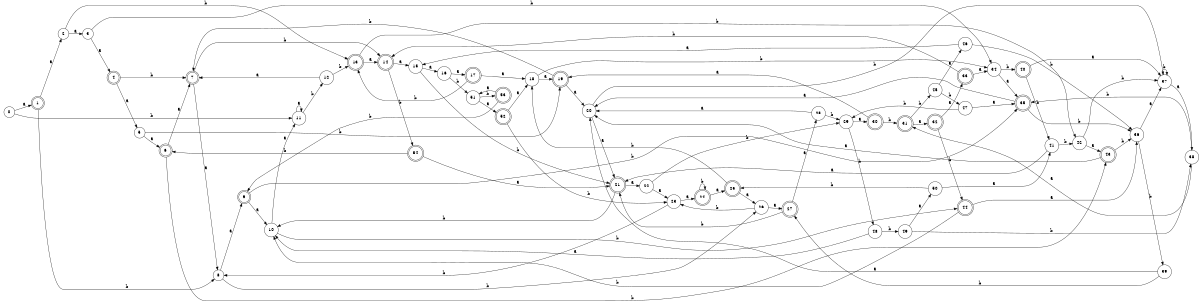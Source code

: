 digraph n44_6 {
__start0 [label="" shape="none"];

rankdir=LR;
size="8,5";

s0 [style="filled", color="black", fillcolor="white" shape="circle", label="0"];
s1 [style="rounded,filled", color="black", fillcolor="white" shape="doublecircle", label="1"];
s2 [style="filled", color="black", fillcolor="white" shape="circle", label="2"];
s3 [style="filled", color="black", fillcolor="white" shape="circle", label="3"];
s4 [style="rounded,filled", color="black", fillcolor="white" shape="doublecircle", label="4"];
s5 [style="filled", color="black", fillcolor="white" shape="circle", label="5"];
s6 [style="rounded,filled", color="black", fillcolor="white" shape="doublecircle", label="6"];
s7 [style="rounded,filled", color="black", fillcolor="white" shape="doublecircle", label="7"];
s8 [style="filled", color="black", fillcolor="white" shape="circle", label="8"];
s9 [style="rounded,filled", color="black", fillcolor="white" shape="doublecircle", label="9"];
s10 [style="filled", color="black", fillcolor="white" shape="circle", label="10"];
s11 [style="filled", color="black", fillcolor="white" shape="circle", label="11"];
s12 [style="filled", color="black", fillcolor="white" shape="circle", label="12"];
s13 [style="rounded,filled", color="black", fillcolor="white" shape="doublecircle", label="13"];
s14 [style="rounded,filled", color="black", fillcolor="white" shape="doublecircle", label="14"];
s15 [style="filled", color="black", fillcolor="white" shape="circle", label="15"];
s16 [style="filled", color="black", fillcolor="white" shape="circle", label="16"];
s17 [style="rounded,filled", color="black", fillcolor="white" shape="doublecircle", label="17"];
s18 [style="filled", color="black", fillcolor="white" shape="circle", label="18"];
s19 [style="rounded,filled", color="black", fillcolor="white" shape="doublecircle", label="19"];
s20 [style="filled", color="black", fillcolor="white" shape="circle", label="20"];
s21 [style="rounded,filled", color="black", fillcolor="white" shape="doublecircle", label="21"];
s22 [style="filled", color="black", fillcolor="white" shape="circle", label="22"];
s23 [style="filled", color="black", fillcolor="white" shape="circle", label="23"];
s24 [style="rounded,filled", color="black", fillcolor="white" shape="doublecircle", label="24"];
s25 [style="rounded,filled", color="black", fillcolor="white" shape="doublecircle", label="25"];
s26 [style="filled", color="black", fillcolor="white" shape="circle", label="26"];
s27 [style="rounded,filled", color="black", fillcolor="white" shape="doublecircle", label="27"];
s28 [style="filled", color="black", fillcolor="white" shape="circle", label="28"];
s29 [style="filled", color="black", fillcolor="white" shape="circle", label="29"];
s30 [style="rounded,filled", color="black", fillcolor="white" shape="doublecircle", label="30"];
s31 [style="rounded,filled", color="black", fillcolor="white" shape="doublecircle", label="31"];
s32 [style="rounded,filled", color="black", fillcolor="white" shape="doublecircle", label="32"];
s33 [style="rounded,filled", color="black", fillcolor="white" shape="doublecircle", label="33"];
s34 [style="filled", color="black", fillcolor="white" shape="circle", label="34"];
s35 [style="rounded,filled", color="black", fillcolor="white" shape="doublecircle", label="35"];
s36 [style="filled", color="black", fillcolor="white" shape="circle", label="36"];
s37 [style="filled", color="black", fillcolor="white" shape="circle", label="37"];
s38 [style="filled", color="black", fillcolor="white" shape="circle", label="38"];
s39 [style="filled", color="black", fillcolor="white" shape="circle", label="39"];
s40 [style="rounded,filled", color="black", fillcolor="white" shape="doublecircle", label="40"];
s41 [style="filled", color="black", fillcolor="white" shape="circle", label="41"];
s42 [style="filled", color="black", fillcolor="white" shape="circle", label="42"];
s43 [style="rounded,filled", color="black", fillcolor="white" shape="doublecircle", label="43"];
s44 [style="rounded,filled", color="black", fillcolor="white" shape="doublecircle", label="44"];
s45 [style="filled", color="black", fillcolor="white" shape="circle", label="45"];
s46 [style="filled", color="black", fillcolor="white" shape="circle", label="46"];
s47 [style="filled", color="black", fillcolor="white" shape="circle", label="47"];
s48 [style="filled", color="black", fillcolor="white" shape="circle", label="48"];
s49 [style="filled", color="black", fillcolor="white" shape="circle", label="49"];
s50 [style="filled", color="black", fillcolor="white" shape="circle", label="50"];
s51 [style="filled", color="black", fillcolor="white" shape="circle", label="51"];
s52 [style="rounded,filled", color="black", fillcolor="white" shape="doublecircle", label="52"];
s53 [style="rounded,filled", color="black", fillcolor="white" shape="doublecircle", label="53"];
s54 [style="rounded,filled", color="black", fillcolor="white" shape="doublecircle", label="54"];
s0 -> s1 [label="a"];
s0 -> s11 [label="b"];
s1 -> s2 [label="a"];
s1 -> s8 [label="b"];
s2 -> s3 [label="a"];
s2 -> s13 [label="b"];
s3 -> s4 [label="a"];
s3 -> s34 [label="b"];
s4 -> s5 [label="a"];
s4 -> s7 [label="b"];
s5 -> s6 [label="a"];
s5 -> s19 [label="b"];
s6 -> s7 [label="a"];
s6 -> s43 [label="b"];
s7 -> s8 [label="a"];
s7 -> s14 [label="b"];
s8 -> s9 [label="a"];
s8 -> s26 [label="b"];
s9 -> s10 [label="a"];
s9 -> s35 [label="b"];
s10 -> s11 [label="a"];
s10 -> s44 [label="b"];
s11 -> s11 [label="a"];
s11 -> s12 [label="b"];
s12 -> s7 [label="a"];
s12 -> s13 [label="b"];
s13 -> s14 [label="a"];
s13 -> s42 [label="b"];
s14 -> s15 [label="a"];
s14 -> s54 [label="b"];
s15 -> s16 [label="a"];
s15 -> s21 [label="b"];
s16 -> s17 [label="a"];
s16 -> s51 [label="b"];
s17 -> s18 [label="a"];
s17 -> s13 [label="b"];
s18 -> s19 [label="a"];
s18 -> s34 [label="b"];
s19 -> s20 [label="a"];
s19 -> s7 [label="b"];
s20 -> s21 [label="a"];
s20 -> s37 [label="b"];
s21 -> s22 [label="a"];
s21 -> s10 [label="b"];
s22 -> s23 [label="a"];
s22 -> s29 [label="b"];
s23 -> s24 [label="a"];
s23 -> s8 [label="b"];
s24 -> s25 [label="a"];
s24 -> s24 [label="b"];
s25 -> s26 [label="a"];
s25 -> s18 [label="b"];
s26 -> s27 [label="a"];
s26 -> s23 [label="b"];
s27 -> s28 [label="a"];
s27 -> s21 [label="b"];
s28 -> s20 [label="a"];
s28 -> s29 [label="b"];
s29 -> s30 [label="a"];
s29 -> s48 [label="b"];
s30 -> s19 [label="a"];
s30 -> s31 [label="b"];
s31 -> s32 [label="a"];
s31 -> s45 [label="b"];
s32 -> s33 [label="a"];
s32 -> s44 [label="b"];
s33 -> s34 [label="a"];
s33 -> s14 [label="b"];
s34 -> s35 [label="a"];
s34 -> s40 [label="b"];
s35 -> s20 [label="a"];
s35 -> s36 [label="b"];
s36 -> s37 [label="a"];
s36 -> s39 [label="b"];
s37 -> s38 [label="a"];
s37 -> s37 [label="b"];
s38 -> s31 [label="a"];
s38 -> s35 [label="b"];
s39 -> s20 [label="a"];
s39 -> s27 [label="b"];
s40 -> s37 [label="a"];
s40 -> s41 [label="b"];
s41 -> s21 [label="a"];
s41 -> s42 [label="b"];
s42 -> s43 [label="a"];
s42 -> s37 [label="b"];
s43 -> s20 [label="a"];
s43 -> s36 [label="b"];
s44 -> s36 [label="a"];
s44 -> s10 [label="b"];
s45 -> s46 [label="a"];
s45 -> s47 [label="b"];
s46 -> s15 [label="a"];
s46 -> s36 [label="b"];
s47 -> s35 [label="a"];
s47 -> s29 [label="b"];
s48 -> s10 [label="a"];
s48 -> s49 [label="b"];
s49 -> s50 [label="a"];
s49 -> s38 [label="b"];
s50 -> s41 [label="a"];
s50 -> s25 [label="b"];
s51 -> s52 [label="a"];
s51 -> s53 [label="b"];
s52 -> s18 [label="a"];
s52 -> s23 [label="b"];
s53 -> s51 [label="a"];
s53 -> s9 [label="b"];
s54 -> s21 [label="a"];
s54 -> s6 [label="b"];

}